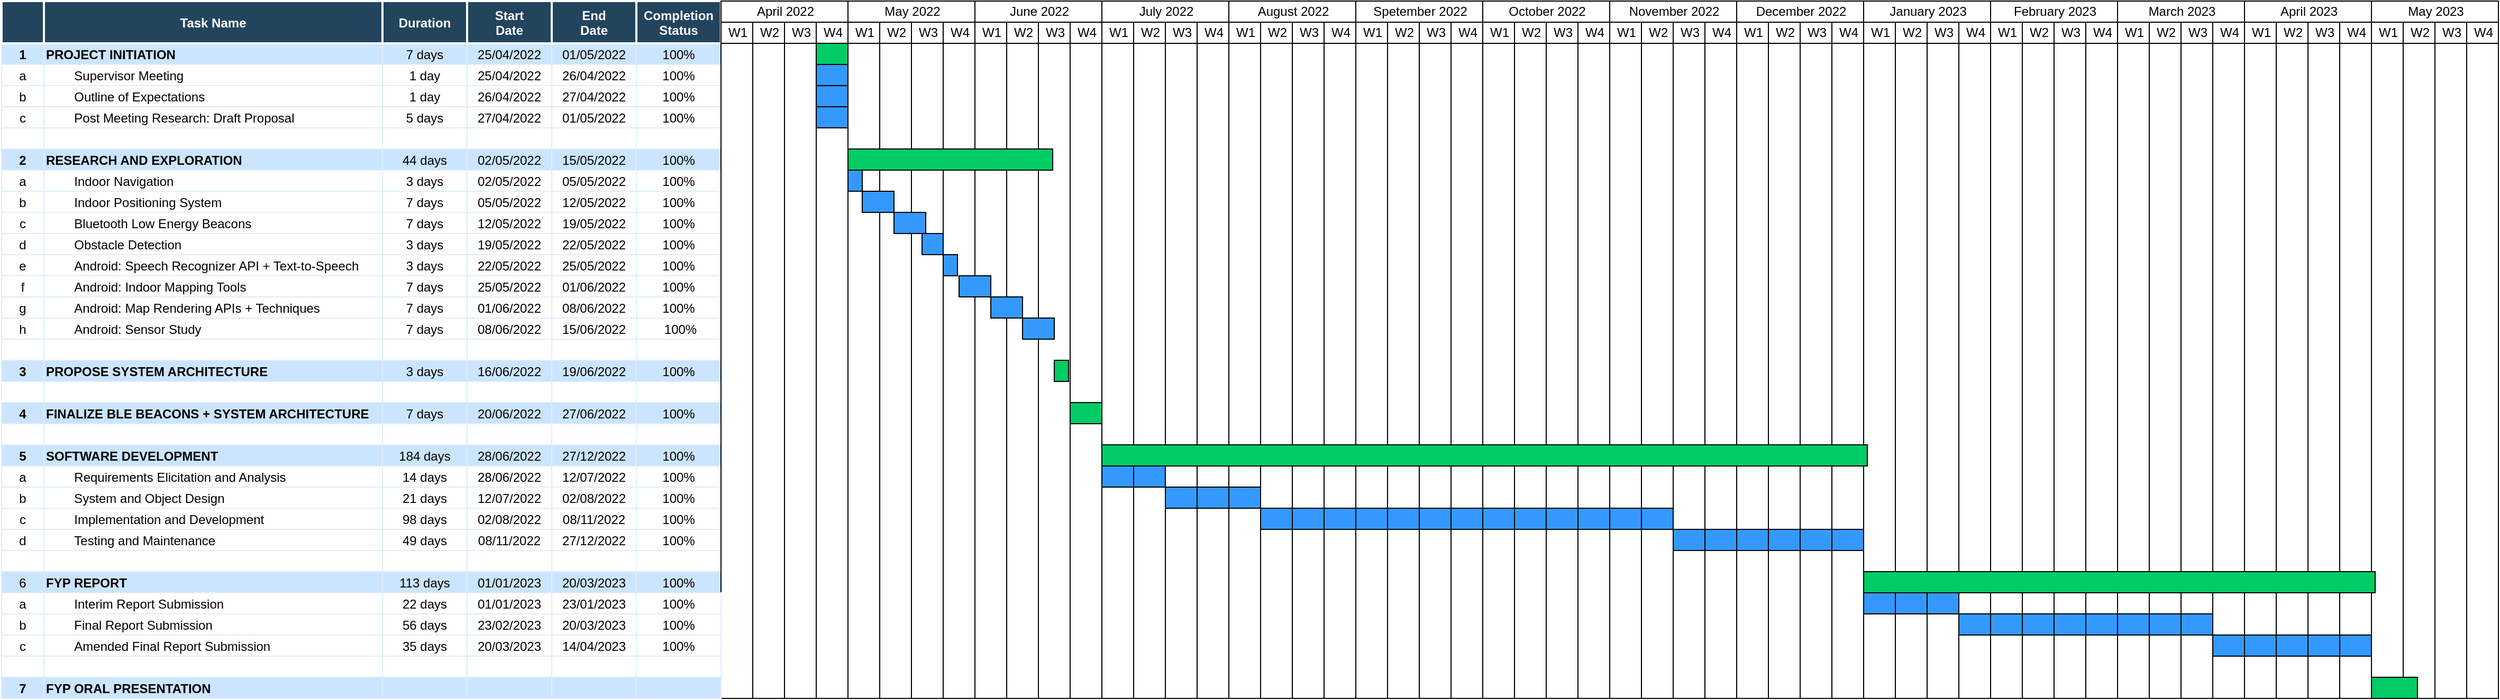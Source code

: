 <mxfile version="20.7.4" type="device"><diagram name="Page-1" id="8378b5f6-a2b2-b727-a746-972ab9d02e00"><mxGraphModel dx="2223" dy="2206" grid="1" gridSize="10" guides="1" tooltips="1" connect="0" arrows="1" fold="1" page="1" pageScale="1.5" pageWidth="1169" pageHeight="827" background="none" math="0" shadow="0"><root><mxCell id="0"/><mxCell id="1" parent="0"/><mxCell id="63" value="1" style="strokeColor=#DEEDFF;fillColor=#CCE5FF;fontStyle=1" parent="1" vertex="1"><mxGeometry x="6.5" y="380" width="40" height="20" as="geometry"/></mxCell><mxCell id="64" value="PROJECT INITIATION" style="align=left;strokeColor=#DEEDFF;fillColor=#CCE5FF;fontStyle=1" parent="1" vertex="1"><mxGeometry x="46.5" y="380" width="320" height="20" as="geometry"/></mxCell><mxCell id="65" value="7 days" style="strokeColor=#DEEDFF;fillColor=#CCE5FF;" parent="1" vertex="1"><mxGeometry x="366.5" y="380" width="80.0" height="20" as="geometry"/></mxCell><mxCell id="66" value="25/04/2022" style="strokeColor=#DEEDFF;fillColor=#CCE5FF;" parent="1" vertex="1"><mxGeometry x="446.5" y="380" width="80.0" height="20" as="geometry"/></mxCell><mxCell id="67" value="100%" style="strokeColor=#DEEDFF;fillColor=#CCE5FF;" parent="1" vertex="1"><mxGeometry x="606.5" y="380.0" width="80.0" height="20" as="geometry"/></mxCell><mxCell id="69" value="a" style="strokeColor=#DEEDFF;fillColor=#FFFFFF;" parent="1" vertex="1"><mxGeometry x="6.5" y="400.0" width="40" height="20" as="geometry"/></mxCell><mxCell id="70" value="        Supervisor Meeting" style="align=left;strokeColor=#DEEDFF;fillColor=#FFFFFF;" parent="1" vertex="1"><mxGeometry x="46.5" y="400.0" width="320.0" height="20" as="geometry"/></mxCell><mxCell id="71" value="1 day" style="strokeColor=#DEEDFF;fillColor=#FFFFFF;" parent="1" vertex="1"><mxGeometry x="366.5" y="400.0" width="80.0" height="20" as="geometry"/></mxCell><mxCell id="72" value="25/04/2022" style="strokeColor=#DEEDFF;fillColor=#FFFFFF;" parent="1" vertex="1"><mxGeometry x="446.5" y="400.0" width="80.0" height="20" as="geometry"/></mxCell><mxCell id="73" value="100%" style="strokeColor=#DEEDFF;fillColor=#FFFFFF;" parent="1" vertex="1"><mxGeometry x="606.5" y="400.0" width="80.0" height="20" as="geometry"/></mxCell><mxCell id="74" value="b" style="strokeColor=#DEEDFF" parent="1" vertex="1"><mxGeometry x="6.5" y="420.0" width="40" height="20" as="geometry"/></mxCell><mxCell id="75" value="        Outline of Expectations" style="align=left;strokeColor=#DEEDFF" parent="1" vertex="1"><mxGeometry x="46.5" y="420.0" width="320.0" height="20.0" as="geometry"/></mxCell><mxCell id="76" value="1 day" style="strokeColor=#DEEDFF" parent="1" vertex="1"><mxGeometry x="366.5" y="420.0" width="80.0" height="20" as="geometry"/></mxCell><mxCell id="77" value="26/04/2022" style="strokeColor=#DEEDFF" parent="1" vertex="1"><mxGeometry x="446.5" y="420.0" width="80.0" height="20" as="geometry"/></mxCell><mxCell id="78" value="100%" style="strokeColor=#DEEDFF" parent="1" vertex="1"><mxGeometry x="606.5" y="420" width="80.0" height="20" as="geometry"/></mxCell><mxCell id="79" value="c" style="strokeColor=#DEEDFF" parent="1" vertex="1"><mxGeometry x="6.5" y="440.0" width="40" height="20" as="geometry"/></mxCell><mxCell id="80" value="        Post Meeting Research: Draft Proposal" style="align=left;strokeColor=#DEEDFF" parent="1" vertex="1"><mxGeometry x="46.5" y="440.0" width="320" height="20" as="geometry"/></mxCell><mxCell id="81" value="5 days" style="strokeColor=#DEEDFF" parent="1" vertex="1"><mxGeometry x="366.5" y="440.0" width="80.0" height="20" as="geometry"/></mxCell><mxCell id="82" value="27/04/2022" style="strokeColor=#DEEDFF" parent="1" vertex="1"><mxGeometry x="446.5" y="440.0" width="80.0" height="20" as="geometry"/></mxCell><mxCell id="83" value="100%" style="strokeColor=#DEEDFF" parent="1" vertex="1"><mxGeometry x="606.5" y="440" width="80" height="20" as="geometry"/></mxCell><mxCell id="84" value="" style="strokeColor=#DEEDFF" parent="1" vertex="1"><mxGeometry x="6.5" y="460.0" width="40" height="20" as="geometry"/></mxCell><mxCell id="85" value="" style="align=left;strokeColor=#DEEDFF" parent="1" vertex="1"><mxGeometry x="46.5" y="460.0" width="320.0" height="20" as="geometry"/></mxCell><mxCell id="86" value="" style="strokeColor=#DEEDFF" parent="1" vertex="1"><mxGeometry x="366.5" y="460.0" width="80.0" height="20" as="geometry"/></mxCell><mxCell id="87" value="" style="strokeColor=#DEEDFF" parent="1" vertex="1"><mxGeometry x="446.5" y="460.0" width="80.0" height="20" as="geometry"/></mxCell><mxCell id="88" value="" style="strokeColor=#DEEDFF" parent="1" vertex="1"><mxGeometry x="606.5" y="460.0" width="80.0" height="20" as="geometry"/></mxCell><mxCell id="89" value="2" style="strokeColor=#DEEDFF;fillColor=#CCE5FF;fontStyle=1" parent="1" vertex="1"><mxGeometry x="6.5" y="480.0" width="40" height="20" as="geometry"/></mxCell><mxCell id="90" value="RESEARCH AND EXPLORATION" style="align=left;strokeColor=#DEEDFF;fillColor=#CCE5FF;fontStyle=1" parent="1" vertex="1"><mxGeometry x="46.5" y="480.0" width="320.0" height="20" as="geometry"/></mxCell><mxCell id="91" value="44 days" style="strokeColor=#DEEDFF;fillColor=#CCE5FF;" parent="1" vertex="1"><mxGeometry x="366.5" y="480.0" width="80.0" height="20" as="geometry"/></mxCell><mxCell id="92" value="02/05/2022" style="strokeColor=#DEEDFF;fillColor=#CCE5FF;" parent="1" vertex="1"><mxGeometry x="446.5" y="480.0" width="80.0" height="20" as="geometry"/></mxCell><mxCell id="93" value="100%" style="strokeColor=#DEEDFF;fillColor=#CCE5FF;" parent="1" vertex="1"><mxGeometry x="606.5" y="480.0" width="80.0" height="20" as="geometry"/></mxCell><mxCell id="94" value="a" style="strokeColor=#DEEDFF" parent="1" vertex="1"><mxGeometry x="6.5" y="500.0" width="40" height="20" as="geometry"/></mxCell><mxCell id="95" value="        Indoor Navigation" style="align=left;strokeColor=#DEEDFF" parent="1" vertex="1"><mxGeometry x="46.5" y="500.0" width="320.0" height="20" as="geometry"/></mxCell><mxCell id="96" value="3 days" style="strokeColor=#DEEDFF" parent="1" vertex="1"><mxGeometry x="366.5" y="500.0" width="80.0" height="20" as="geometry"/></mxCell><mxCell id="97" value="02/05/2022" style="strokeColor=#DEEDFF" parent="1" vertex="1"><mxGeometry x="446.5" y="500.0" width="80.0" height="20" as="geometry"/></mxCell><mxCell id="98" value="100%" style="strokeColor=#DEEDFF" parent="1" vertex="1"><mxGeometry x="606.5" y="500.0" width="80.0" height="20" as="geometry"/></mxCell><mxCell id="99" value="b" style="strokeColor=#DEEDFF" parent="1" vertex="1"><mxGeometry x="6.5" y="520.0" width="40" height="20" as="geometry"/></mxCell><mxCell id="100" value="        Indoor Positioning System" style="align=left;strokeColor=#DEEDFF" parent="1" vertex="1"><mxGeometry x="46.5" y="520.0" width="320.0" height="20" as="geometry"/></mxCell><mxCell id="101" value="7 days" style="strokeColor=#DEEDFF" parent="1" vertex="1"><mxGeometry x="366.5" y="520.0" width="80.0" height="20" as="geometry"/></mxCell><mxCell id="102" value="05/05/2022" style="strokeColor=#DEEDFF" parent="1" vertex="1"><mxGeometry x="446.5" y="520.0" width="80.0" height="20" as="geometry"/></mxCell><mxCell id="103" value="100%" style="strokeColor=#DEEDFF" parent="1" vertex="1"><mxGeometry x="606.5" y="520.0" width="80.0" height="20" as="geometry"/></mxCell><mxCell id="104" value="c" style="strokeColor=#DEEDFF;fillColor=#FFFFFF;" parent="1" vertex="1"><mxGeometry x="6.5" y="540.0" width="40" height="20" as="geometry"/></mxCell><mxCell id="105" value="        Bluetooth Low Energy Beacons" style="align=left;strokeColor=#DEEDFF;fillColor=#FFFFFF;" parent="1" vertex="1"><mxGeometry x="46.5" y="540.0" width="320.0" height="20.0" as="geometry"/></mxCell><mxCell id="106" value="7 days" style="strokeColor=#DEEDFF;fillColor=#FFFFFF;" parent="1" vertex="1"><mxGeometry x="366.5" y="540.0" width="80.0" height="20" as="geometry"/></mxCell><mxCell id="107" value="12/05/2022" style="strokeColor=#DEEDFF;fillColor=#FFFFFF;" parent="1" vertex="1"><mxGeometry x="446.5" y="540.0" width="80.0" height="20" as="geometry"/></mxCell><mxCell id="108" value="100%" style="strokeColor=#DEEDFF;fillColor=#FFFFFF;" parent="1" vertex="1"><mxGeometry x="606.5" y="540.0" width="80.0" height="20" as="geometry"/></mxCell><mxCell id="109" value="d" style="strokeColor=#DEEDFF" parent="1" vertex="1"><mxGeometry x="6.5" y="560.0" width="40" height="20" as="geometry"/></mxCell><mxCell id="110" value="        Obstacle Detection" style="align=left;strokeColor=#DEEDFF" parent="1" vertex="1"><mxGeometry x="46.5" y="560.0" width="320.0" height="20" as="geometry"/></mxCell><mxCell id="111" value="3 days" style="strokeColor=#DEEDFF" parent="1" vertex="1"><mxGeometry x="366.5" y="560.0" width="80.0" height="20" as="geometry"/></mxCell><mxCell id="112" value="19/05/2022" style="strokeColor=#DEEDFF" parent="1" vertex="1"><mxGeometry x="446.5" y="560.0" width="80.0" height="20" as="geometry"/></mxCell><mxCell id="113" value="100%" style="strokeColor=#DEEDFF" parent="1" vertex="1"><mxGeometry x="606.5" y="560.0" width="80.0" height="20" as="geometry"/></mxCell><mxCell id="114" value="e" style="strokeColor=#DEEDFF" parent="1" vertex="1"><mxGeometry x="6.5" y="580.0" width="40" height="20" as="geometry"/></mxCell><mxCell id="115" value="        Android: Speech Recognizer API + Text-to-Speech" style="align=left;strokeColor=#DEEDFF" parent="1" vertex="1"><mxGeometry x="46.5" y="580.0" width="320.0" height="20" as="geometry"/></mxCell><mxCell id="116" value="3 days" style="strokeColor=#DEEDFF" parent="1" vertex="1"><mxGeometry x="366.5" y="580.0" width="80.0" height="20" as="geometry"/></mxCell><mxCell id="117" value="22/05/2022" style="strokeColor=#DEEDFF" parent="1" vertex="1"><mxGeometry x="446.5" y="580.0" width="80.0" height="20" as="geometry"/></mxCell><mxCell id="118" value="100%" style="strokeColor=#DEEDFF" parent="1" vertex="1"><mxGeometry x="606.5" y="580.0" width="80.0" height="20" as="geometry"/></mxCell><mxCell id="119" value="f" style="strokeColor=#DEEDFF" parent="1" vertex="1"><mxGeometry x="6.5" y="600.0" width="40" height="20" as="geometry"/></mxCell><mxCell id="120" value="        Android: Indoor Mapping Tools" style="align=left;strokeColor=#DEEDFF" parent="1" vertex="1"><mxGeometry x="46.5" y="600.0" width="320" height="20" as="geometry"/></mxCell><mxCell id="121" value="7 days" style="strokeColor=#DEEDFF" parent="1" vertex="1"><mxGeometry x="366.5" y="600.0" width="80.0" height="20" as="geometry"/></mxCell><mxCell id="122" value="25/05/2022" style="strokeColor=#DEEDFF" parent="1" vertex="1"><mxGeometry x="446.5" y="600.0" width="80.0" height="20" as="geometry"/></mxCell><mxCell id="123" value="100%" style="strokeColor=#DEEDFF" parent="1" vertex="1"><mxGeometry x="606.5" y="600.0" width="80.0" height="20" as="geometry"/></mxCell><mxCell id="124" value="g" style="strokeColor=#DEEDFF" parent="1" vertex="1"><mxGeometry x="6.5" y="620.0" width="40" height="20" as="geometry"/></mxCell><mxCell id="125" value="        Android: Map Rendering APIs + Techniques" style="align=left;strokeColor=#DEEDFF" parent="1" vertex="1"><mxGeometry x="46.5" y="620.0" width="320" height="20" as="geometry"/></mxCell><mxCell id="126" value="7 days" style="strokeColor=#DEEDFF" parent="1" vertex="1"><mxGeometry x="366.5" y="620.0" width="80.0" height="20" as="geometry"/></mxCell><mxCell id="127" value="01/06/2022" style="strokeColor=#DEEDFF" parent="1" vertex="1"><mxGeometry x="446.5" y="620.0" width="80.0" height="20" as="geometry"/></mxCell><mxCell id="128" value="100%" style="strokeColor=#DEEDFF" parent="1" vertex="1"><mxGeometry x="606.5" y="620.0" width="80.0" height="20" as="geometry"/></mxCell><mxCell id="129" value="h" style="strokeColor=#DEEDFF" parent="1" vertex="1"><mxGeometry x="6.5" y="640.0" width="40" height="20" as="geometry"/></mxCell><mxCell id="130" value="        Android: Sensor Study" style="align=left;strokeColor=#DEEDFF" parent="1" vertex="1"><mxGeometry x="46.5" y="640.0" width="320.0" height="20" as="geometry"/></mxCell><mxCell id="131" value="7 days" style="strokeColor=#DEEDFF" parent="1" vertex="1"><mxGeometry x="366.5" y="640.0" width="80.0" height="20" as="geometry"/></mxCell><mxCell id="132" value="08/06/2022" style="strokeColor=#DEEDFF" parent="1" vertex="1"><mxGeometry x="446.5" y="640.0" width="80.0" height="20" as="geometry"/></mxCell><mxCell id="133" value="100%" style="strokeColor=#DEEDFF" parent="1" vertex="1"><mxGeometry x="606.5" y="640" width="83.5" height="20" as="geometry"/></mxCell><mxCell id="134" value="" style="strokeColor=#DEEDFF;fillColor=#FFFFFF" parent="1" vertex="1"><mxGeometry x="6.5" y="660.0" width="40" height="20" as="geometry"/></mxCell><mxCell id="135" value="" style="align=left;strokeColor=#DEEDFF;fillColor=#FFFFFF" parent="1" vertex="1"><mxGeometry x="46.5" y="660.0" width="320.0" height="20" as="geometry"/></mxCell><mxCell id="136" value="" style="strokeColor=#DEEDFF;fillColor=#FFFFFF" parent="1" vertex="1"><mxGeometry x="366.5" y="660.0" width="80.0" height="20" as="geometry"/></mxCell><mxCell id="137" value="" style="strokeColor=#DEEDFF;fillColor=#FFFFFF" parent="1" vertex="1"><mxGeometry x="446.5" y="660.0" width="80.0" height="20" as="geometry"/></mxCell><mxCell id="138" value="" style="strokeColor=#DEEDFF;fillColor=#FFFFFF" parent="1" vertex="1"><mxGeometry x="606.5" y="660.0" width="80.0" height="20" as="geometry"/></mxCell><mxCell id="139" value="3" style="strokeColor=#DEEDFF;fillColor=#CCE5FF;fontStyle=1" parent="1" vertex="1"><mxGeometry x="6.5" y="680.0" width="40" height="20" as="geometry"/></mxCell><mxCell id="140" value="PROPOSE SYSTEM ARCHITECTURE" style="align=left;strokeColor=#DEEDFF;fillColor=#CCE5FF;fontStyle=1" parent="1" vertex="1"><mxGeometry x="46.5" y="680.0" width="320.0" height="20" as="geometry"/></mxCell><mxCell id="141" value="3 days" style="strokeColor=#DEEDFF;fillColor=#CCE5FF;" parent="1" vertex="1"><mxGeometry x="366.5" y="680.0" width="80.0" height="20" as="geometry"/></mxCell><mxCell id="142" value="16/06/2022" style="strokeColor=#DEEDFF;fillColor=#CCE5FF;" parent="1" vertex="1"><mxGeometry x="446.5" y="680.0" width="80.0" height="20" as="geometry"/></mxCell><mxCell id="143" value="100%" style="strokeColor=#DEEDFF;fillColor=#CCE5FF;" parent="1" vertex="1"><mxGeometry x="606.5" y="680.0" width="80.0" height="20" as="geometry"/></mxCell><mxCell id="144" value="" style="strokeColor=#DEEDFF" parent="1" vertex="1"><mxGeometry x="6.5" y="700.0" width="40" height="20" as="geometry"/></mxCell><mxCell id="145" value="" style="align=left;strokeColor=#DEEDFF;fontStyle=1" parent="1" vertex="1"><mxGeometry x="46.5" y="700.0" width="320.0" height="20" as="geometry"/></mxCell><mxCell id="146" value="" style="strokeColor=#DEEDFF" parent="1" vertex="1"><mxGeometry x="366.5" y="700.0" width="80.0" height="20" as="geometry"/></mxCell><mxCell id="147" value="" style="strokeColor=#DEEDFF" parent="1" vertex="1"><mxGeometry x="446.5" y="700.0" width="80.0" height="20" as="geometry"/></mxCell><mxCell id="148" value="" style="strokeColor=#DEEDFF" parent="1" vertex="1"><mxGeometry x="606.5" y="700.0" width="80.0" height="20" as="geometry"/></mxCell><mxCell id="149" value="4" style="strokeColor=#DEEDFF;fontStyle=1;fillColor=#CCE5FF;" parent="1" vertex="1"><mxGeometry x="6.5" y="720.0" width="40" height="20" as="geometry"/></mxCell><mxCell id="150" value="FINALIZE BLE BEACONS + SYSTEM ARCHITECTURE" style="align=left;strokeColor=#DEEDFF;fontStyle=1;fillColor=#CCE5FF;" parent="1" vertex="1"><mxGeometry x="46.5" y="720.0" width="320.0" height="20" as="geometry"/></mxCell><mxCell id="151" value="7 days" style="strokeColor=#DEEDFF;fillColor=#CCE5FF;" parent="1" vertex="1"><mxGeometry x="366.5" y="720.0" width="80.0" height="20" as="geometry"/></mxCell><mxCell id="152" value="20/06/2022" style="strokeColor=#DEEDFF;fillColor=#CCE5FF;" parent="1" vertex="1"><mxGeometry x="446.5" y="720.0" width="80.0" height="20" as="geometry"/></mxCell><mxCell id="153" value="100%" style="strokeColor=#DEEDFF;fillColor=#CCE5FF;" parent="1" vertex="1"><mxGeometry x="606.5" y="720.0" width="80.0" height="20" as="geometry"/></mxCell><mxCell id="154" value="" style="strokeColor=#DEEDFF" parent="1" vertex="1"><mxGeometry x="6.5" y="740.0" width="40" height="20" as="geometry"/></mxCell><mxCell id="155" value="" style="align=left;strokeColor=#DEEDFF" parent="1" vertex="1"><mxGeometry x="46.5" y="740.0" width="320.0" height="20" as="geometry"/></mxCell><mxCell id="156" value="" style="strokeColor=#DEEDFF" parent="1" vertex="1"><mxGeometry x="366.5" y="740.0" width="80.0" height="20" as="geometry"/></mxCell><mxCell id="157" value="" style="strokeColor=#DEEDFF" parent="1" vertex="1"><mxGeometry x="446.5" y="740.0" width="80.0" height="20" as="geometry"/></mxCell><mxCell id="158" value="" style="strokeColor=#DEEDFF" parent="1" vertex="1"><mxGeometry x="606.5" y="740.0" width="80.0" height="20" as="geometry"/></mxCell><mxCell id="159" value="5" style="strokeColor=#DEEDFF;fillColor=#CCE5FF;fontStyle=1" parent="1" vertex="1"><mxGeometry x="6.5" y="760.0" width="40" height="20" as="geometry"/></mxCell><mxCell id="160" value="SOFTWARE DEVELOPMENT" style="align=left;strokeColor=#DEEDFF;fillColor=#CCE5FF;fontStyle=1" parent="1" vertex="1"><mxGeometry x="46.5" y="760.0" width="320.0" height="20" as="geometry"/></mxCell><mxCell id="161" value="184 days" style="strokeColor=#DEEDFF;fillColor=#CCE5FF;" parent="1" vertex="1"><mxGeometry x="366.5" y="760.0" width="80.0" height="20" as="geometry"/></mxCell><mxCell id="162" value="28/06/2022" style="strokeColor=#DEEDFF;fillColor=#CCE5FF;" parent="1" vertex="1"><mxGeometry x="446.5" y="760.0" width="80.0" height="20" as="geometry"/></mxCell><mxCell id="163" value="100%" style="strokeColor=#DEEDFF;fillColor=#CCE5FF;" parent="1" vertex="1"><mxGeometry x="606.5" y="760.0" width="80.0" height="20" as="geometry"/></mxCell><mxCell id="164" value="a" style="strokeColor=#DEEDFF" parent="1" vertex="1"><mxGeometry x="6.5" y="780.0" width="40" height="20" as="geometry"/></mxCell><mxCell id="165" value="        Requirements Elicitation and Analysis" style="align=left;strokeColor=#DEEDFF" parent="1" vertex="1"><mxGeometry x="46.5" y="780.0" width="320.0" height="20" as="geometry"/></mxCell><mxCell id="166" value="14 days" style="strokeColor=#DEEDFF" parent="1" vertex="1"><mxGeometry x="366.5" y="780.0" width="80.0" height="20" as="geometry"/></mxCell><mxCell id="167" value="28/06/2022" style="strokeColor=#DEEDFF" parent="1" vertex="1"><mxGeometry x="446.5" y="780.0" width="80.0" height="20" as="geometry"/></mxCell><mxCell id="168" value="100%" style="strokeColor=#DEEDFF" parent="1" vertex="1"><mxGeometry x="606.5" y="780.0" width="80.0" height="20" as="geometry"/></mxCell><mxCell id="169" value="b" style="strokeColor=#DEEDFF" parent="1" vertex="1"><mxGeometry x="6.5" y="800.0" width="40" height="20" as="geometry"/></mxCell><mxCell id="170" value="        System and Object Design" style="align=left;strokeColor=#DEEDFF" parent="1" vertex="1"><mxGeometry x="46.5" y="800.0" width="320.0" height="20" as="geometry"/></mxCell><mxCell id="171" value="21 days" style="strokeColor=#DEEDFF" parent="1" vertex="1"><mxGeometry x="366.5" y="800.0" width="80.0" height="20" as="geometry"/></mxCell><mxCell id="172" value="12/07/2022" style="strokeColor=#DEEDFF" parent="1" vertex="1"><mxGeometry x="446.5" y="800.0" width="80.0" height="20" as="geometry"/></mxCell><mxCell id="173" value="100%" style="strokeColor=#DEEDFF" parent="1" vertex="1"><mxGeometry x="606.5" y="800.0" width="80.0" height="20" as="geometry"/></mxCell><mxCell id="174" value="c" style="strokeColor=#DEEDFF" parent="1" vertex="1"><mxGeometry x="6.5" y="820.0" width="40" height="20" as="geometry"/></mxCell><mxCell id="175" value="        Implementation and Development" style="align=left;strokeColor=#DEEDFF" parent="1" vertex="1"><mxGeometry x="46.5" y="820.0" width="320.0" height="20" as="geometry"/></mxCell><mxCell id="176" value="98 days" style="strokeColor=#DEEDFF" parent="1" vertex="1"><mxGeometry x="366.5" y="820.0" width="80.0" height="20" as="geometry"/></mxCell><mxCell id="177" value="02/08/2022" style="strokeColor=#DEEDFF" parent="1" vertex="1"><mxGeometry x="446.5" y="820.0" width="80.0" height="20" as="geometry"/></mxCell><mxCell id="178" value="100%" style="strokeColor=#DEEDFF" parent="1" vertex="1"><mxGeometry x="606.5" y="820.0" width="80.0" height="20" as="geometry"/></mxCell><mxCell id="179" value="d" style="strokeColor=#DEEDFF" parent="1" vertex="1"><mxGeometry x="6.5" y="840.0" width="40" height="20" as="geometry"/></mxCell><mxCell id="180" value="        Testing and Maintenance" style="align=left;strokeColor=#DEEDFF" parent="1" vertex="1"><mxGeometry x="46.5" y="840.0" width="320.0" height="20" as="geometry"/></mxCell><mxCell id="181" value="49 days" style="strokeColor=#DEEDFF" parent="1" vertex="1"><mxGeometry x="366.5" y="840.0" width="80.0" height="20" as="geometry"/></mxCell><mxCell id="182" value="08/11/2022" style="strokeColor=#DEEDFF" parent="1" vertex="1"><mxGeometry x="446.5" y="840.0" width="80.0" height="20" as="geometry"/></mxCell><mxCell id="183" value="100%" style="strokeColor=#DEEDFF" parent="1" vertex="1"><mxGeometry x="606.5" y="840.0" width="80.0" height="20" as="geometry"/></mxCell><mxCell id="184" value="" style="strokeColor=#DEEDFF" parent="1" vertex="1"><mxGeometry x="6.5" y="860.0" width="40" height="20" as="geometry"/></mxCell><mxCell id="185" value="" style="align=left;strokeColor=#DEEDFF" parent="1" vertex="1"><mxGeometry x="46.5" y="860.0" width="320.0" height="20" as="geometry"/></mxCell><mxCell id="186" value="" style="strokeColor=#DEEDFF" parent="1" vertex="1"><mxGeometry x="366.5" y="860.0" width="80.0" height="20" as="geometry"/></mxCell><mxCell id="187" value="" style="strokeColor=#DEEDFF" parent="1" vertex="1"><mxGeometry x="446.5" y="860.0" width="80.0" height="20" as="geometry"/></mxCell><mxCell id="188" value="" style="strokeColor=#DEEDFF" parent="1" vertex="1"><mxGeometry x="606.5" y="860.0" width="80.0" height="20" as="geometry"/></mxCell><mxCell id="189" value="6" style="strokeColor=#DEEDFF;fillColor=#CCE5FF;" parent="1" vertex="1"><mxGeometry x="6.5" y="880.0" width="40" height="20" as="geometry"/></mxCell><mxCell id="190" value="FYP REPORT" style="align=left;strokeColor=#DEEDFF;fontStyle=1;fillColor=#CCE5FF;" parent="1" vertex="1"><mxGeometry x="46.5" y="880.0" width="320.0" height="20" as="geometry"/></mxCell><mxCell id="191" value="113 days" style="strokeColor=#DEEDFF;fillColor=#CCE5FF;" parent="1" vertex="1"><mxGeometry x="366.5" y="880.0" width="80.0" height="20" as="geometry"/></mxCell><mxCell id="192" value="01/01/2023" style="strokeColor=#DEEDFF;fillColor=#CCE5FF;" parent="1" vertex="1"><mxGeometry x="446.5" y="880.0" width="80.0" height="20" as="geometry"/></mxCell><mxCell id="193" value="100%" style="strokeColor=#DEEDFF;fillColor=#CCE5FF;" parent="1" vertex="1"><mxGeometry x="606.5" y="880.0" width="80.0" height="20" as="geometry"/></mxCell><mxCell id="2" value="Task Name" style="fillColor=#23445D;strokeColor=#FFFFFF;strokeWidth=2;fontColor=#FFFFFF;fontStyle=1" parent="1" vertex="1"><mxGeometry x="46.5" y="340" width="320" height="40" as="geometry"/></mxCell><mxCell id="3" value="" style="fillColor=#23445D;strokeColor=#FFFFFF;strokeWidth=2;fontColor=#FFFFFF;fontStyle=1" parent="1" vertex="1"><mxGeometry x="6.5" y="340" width="40" height="40" as="geometry"/></mxCell><mxCell id="12" value="Duration" style="fillColor=#23445D;strokeColor=#FFFFFF;strokeWidth=2;fontColor=#FFFFFF;fontStyle=1" parent="1" vertex="1"><mxGeometry x="366.5" y="340.0" width="80.0" height="40.0" as="geometry"/></mxCell><mxCell id="13" value="Start&#10;Date" style="fillColor=#23445D;strokeColor=#FFFFFF;strokeWidth=2;fontColor=#FFFFFF;fontStyle=1" parent="1" vertex="1"><mxGeometry x="446.5" y="340.0" width="80.0" height="40.0" as="geometry"/></mxCell><mxCell id="14" value="Completion&#10;Status" style="fillColor=#23445D;strokeColor=#FFFFFF;strokeWidth=2;fontColor=#FFFFFF;fontStyle=1" parent="1" vertex="1"><mxGeometry x="606.5" y="340.0" width="80.0" height="40.0" as="geometry"/></mxCell><mxCell id="tIt9fXgMg3hoHgtR7JSK-454" value="June 2022" style="strokeWidth=1;fontStyle=0;html=1;" vertex="1" parent="1"><mxGeometry x="926.5" y="340" width="120" height="20" as="geometry"/></mxCell><mxCell id="tIt9fXgMg3hoHgtR7JSK-455" value="July 2022" style="strokeWidth=1;fontStyle=0;html=1;" vertex="1" parent="1"><mxGeometry x="1046.5" y="340" width="120" height="20" as="geometry"/></mxCell><mxCell id="tIt9fXgMg3hoHgtR7JSK-456" value="August 2022" style="strokeWidth=1;fontStyle=0;html=1;" vertex="1" parent="1"><mxGeometry x="1166.5" y="340" width="120" height="20" as="geometry"/></mxCell><mxCell id="tIt9fXgMg3hoHgtR7JSK-457" value="Spetember 2022" style="strokeWidth=1;fontStyle=0;html=1;" vertex="1" parent="1"><mxGeometry x="1286.5" y="340" width="120" height="20" as="geometry"/></mxCell><mxCell id="tIt9fXgMg3hoHgtR7JSK-458" value="October 2022" style="strokeWidth=1;fontStyle=0;html=1;" vertex="1" parent="1"><mxGeometry x="1406.5" y="340" width="120" height="20" as="geometry"/></mxCell><mxCell id="tIt9fXgMg3hoHgtR7JSK-459" value="November 2022" style="strokeWidth=1;fontStyle=0;html=1;" vertex="1" parent="1"><mxGeometry x="1526.5" y="340" width="120" height="20" as="geometry"/></mxCell><mxCell id="tIt9fXgMg3hoHgtR7JSK-460" value="December 2022" style="strokeWidth=1;fontStyle=0;html=1;" vertex="1" parent="1"><mxGeometry x="1646.5" y="340" width="120" height="20" as="geometry"/></mxCell><mxCell id="tIt9fXgMg3hoHgtR7JSK-461" value="January 2023" style="strokeWidth=1;fontStyle=0;html=1;" vertex="1" parent="1"><mxGeometry x="1766.5" y="340" width="120" height="20" as="geometry"/></mxCell><mxCell id="tIt9fXgMg3hoHgtR7JSK-462" value="February 2023" style="strokeWidth=1;fontStyle=0;html=1;" vertex="1" parent="1"><mxGeometry x="1886.5" y="340" width="120" height="20" as="geometry"/></mxCell><mxCell id="tIt9fXgMg3hoHgtR7JSK-463" value="May 2022" style="strokeWidth=1;fontStyle=0;html=1;" vertex="1" parent="1"><mxGeometry x="806.5" y="340" width="120" height="20" as="geometry"/></mxCell><mxCell id="tIt9fXgMg3hoHgtR7JSK-464" value="April 2022" style="strokeWidth=1;fontStyle=0;html=1;" vertex="1" parent="1"><mxGeometry x="686.5" y="340" width="120" height="20" as="geometry"/></mxCell><mxCell id="tIt9fXgMg3hoHgtR7JSK-465" value="March 2023" style="strokeWidth=1;fontStyle=0;html=1;" vertex="1" parent="1"><mxGeometry x="2006.5" y="340" width="120" height="20" as="geometry"/></mxCell><mxCell id="tIt9fXgMg3hoHgtR7JSK-466" value="W1" style="strokeWidth=1;fontStyle=0;html=1;" vertex="1" parent="1"><mxGeometry x="926.5" y="360" width="30" height="20" as="geometry"/></mxCell><mxCell id="tIt9fXgMg3hoHgtR7JSK-467" value="W2" style="strokeWidth=1;fontStyle=0;html=1;" vertex="1" parent="1"><mxGeometry x="956.5" y="360" width="30" height="20" as="geometry"/></mxCell><mxCell id="tIt9fXgMg3hoHgtR7JSK-468" value="W3" style="strokeWidth=1;fontStyle=0;html=1;" vertex="1" parent="1"><mxGeometry x="986.5" y="360" width="30" height="20" as="geometry"/></mxCell><mxCell id="tIt9fXgMg3hoHgtR7JSK-469" value="W4" style="strokeWidth=1;fontStyle=0;html=1;" vertex="1" parent="1"><mxGeometry x="1016.5" y="360" width="30" height="20" as="geometry"/></mxCell><mxCell id="tIt9fXgMg3hoHgtR7JSK-470" value="W1" style="strokeWidth=1;fontStyle=0;html=1;" vertex="1" parent="1"><mxGeometry x="1046.5" y="360" width="30" height="20" as="geometry"/></mxCell><mxCell id="tIt9fXgMg3hoHgtR7JSK-471" value="W2" style="strokeWidth=1;fontStyle=0;html=1;" vertex="1" parent="1"><mxGeometry x="1076.5" y="360" width="30" height="20" as="geometry"/></mxCell><mxCell id="tIt9fXgMg3hoHgtR7JSK-472" value="W3" style="strokeWidth=1;fontStyle=0;html=1;" vertex="1" parent="1"><mxGeometry x="1106.5" y="360" width="30" height="20" as="geometry"/></mxCell><mxCell id="tIt9fXgMg3hoHgtR7JSK-473" value="W4" style="strokeWidth=1;fontStyle=0;html=1;" vertex="1" parent="1"><mxGeometry x="1136.5" y="360" width="30" height="20" as="geometry"/></mxCell><mxCell id="tIt9fXgMg3hoHgtR7JSK-474" value="W1" style="strokeWidth=1;fontStyle=0;html=1;" vertex="1" parent="1"><mxGeometry x="1166.5" y="360" width="30" height="20" as="geometry"/></mxCell><mxCell id="tIt9fXgMg3hoHgtR7JSK-475" value="W2" style="strokeWidth=1;fontStyle=0;html=1;" vertex="1" parent="1"><mxGeometry x="1196.5" y="360" width="30" height="20" as="geometry"/></mxCell><mxCell id="tIt9fXgMg3hoHgtR7JSK-476" value="W3" style="strokeWidth=1;fontStyle=0;html=1;" vertex="1" parent="1"><mxGeometry x="1226.5" y="360" width="30" height="20" as="geometry"/></mxCell><mxCell id="tIt9fXgMg3hoHgtR7JSK-477" value="W4" style="strokeWidth=1;fontStyle=0;html=1;" vertex="1" parent="1"><mxGeometry x="1256.5" y="360" width="30" height="20" as="geometry"/></mxCell><mxCell id="tIt9fXgMg3hoHgtR7JSK-478" value="W1" style="strokeWidth=1;fontStyle=0;html=1;" vertex="1" parent="1"><mxGeometry x="1286.5" y="360" width="30" height="20" as="geometry"/></mxCell><mxCell id="tIt9fXgMg3hoHgtR7JSK-479" value="W2" style="strokeWidth=1;fontStyle=0;html=1;" vertex="1" parent="1"><mxGeometry x="1316.5" y="360" width="30" height="20" as="geometry"/></mxCell><mxCell id="tIt9fXgMg3hoHgtR7JSK-480" value="W3" style="strokeWidth=1;fontStyle=0;html=1;" vertex="1" parent="1"><mxGeometry x="1346.5" y="360" width="30" height="20" as="geometry"/></mxCell><mxCell id="tIt9fXgMg3hoHgtR7JSK-481" value="W4" style="strokeWidth=1;fontStyle=0;html=1;" vertex="1" parent="1"><mxGeometry x="1376.5" y="360" width="30" height="20" as="geometry"/></mxCell><mxCell id="tIt9fXgMg3hoHgtR7JSK-482" value="W1" style="strokeWidth=1;fontStyle=0;html=1;" vertex="1" parent="1"><mxGeometry x="1406.5" y="360" width="30" height="20" as="geometry"/></mxCell><mxCell id="tIt9fXgMg3hoHgtR7JSK-483" value="W2" style="strokeWidth=1;fontStyle=0;html=1;" vertex="1" parent="1"><mxGeometry x="1436.5" y="360" width="30" height="20" as="geometry"/></mxCell><mxCell id="tIt9fXgMg3hoHgtR7JSK-484" value="W3" style="strokeWidth=1;fontStyle=0;html=1;" vertex="1" parent="1"><mxGeometry x="1466.5" y="360" width="30" height="20" as="geometry"/></mxCell><mxCell id="tIt9fXgMg3hoHgtR7JSK-485" value="W4" style="strokeWidth=1;fontStyle=0;html=1;" vertex="1" parent="1"><mxGeometry x="1496.5" y="360" width="30" height="20" as="geometry"/></mxCell><mxCell id="tIt9fXgMg3hoHgtR7JSK-486" value="W1" style="strokeWidth=1;fontStyle=0;html=1;" vertex="1" parent="1"><mxGeometry x="1526.5" y="360" width="30" height="20" as="geometry"/></mxCell><mxCell id="tIt9fXgMg3hoHgtR7JSK-487" value="W2" style="strokeWidth=1;fontStyle=0;html=1;" vertex="1" parent="1"><mxGeometry x="1556.5" y="360" width="30" height="20" as="geometry"/></mxCell><mxCell id="tIt9fXgMg3hoHgtR7JSK-488" value="W3" style="strokeWidth=1;fontStyle=0;html=1;" vertex="1" parent="1"><mxGeometry x="1586.5" y="360" width="30" height="20" as="geometry"/></mxCell><mxCell id="tIt9fXgMg3hoHgtR7JSK-489" value="W4" style="strokeWidth=1;fontStyle=0;html=1;" vertex="1" parent="1"><mxGeometry x="1616.5" y="360" width="30" height="20" as="geometry"/></mxCell><mxCell id="tIt9fXgMg3hoHgtR7JSK-490" value="W1" style="strokeWidth=1;fontStyle=0;html=1;" vertex="1" parent="1"><mxGeometry x="1646.5" y="360" width="30" height="20" as="geometry"/></mxCell><mxCell id="tIt9fXgMg3hoHgtR7JSK-491" value="W2" style="strokeWidth=1;fontStyle=0;html=1;" vertex="1" parent="1"><mxGeometry x="1676.5" y="360" width="30" height="20" as="geometry"/></mxCell><mxCell id="tIt9fXgMg3hoHgtR7JSK-492" value="W3" style="strokeWidth=1;fontStyle=0;html=1;" vertex="1" parent="1"><mxGeometry x="1706.5" y="360" width="30" height="20" as="geometry"/></mxCell><mxCell id="tIt9fXgMg3hoHgtR7JSK-493" value="W4" style="strokeWidth=1;fontStyle=0;html=1;" vertex="1" parent="1"><mxGeometry x="1736.5" y="360" width="30" height="20" as="geometry"/></mxCell><mxCell id="tIt9fXgMg3hoHgtR7JSK-494" value="W1" style="strokeWidth=1;fontStyle=0;html=1;" vertex="1" parent="1"><mxGeometry x="1766.5" y="360" width="30" height="20" as="geometry"/></mxCell><mxCell id="tIt9fXgMg3hoHgtR7JSK-495" value="W2" style="strokeWidth=1;fontStyle=0;html=1;" vertex="1" parent="1"><mxGeometry x="1796.5" y="360" width="30" height="20" as="geometry"/></mxCell><mxCell id="tIt9fXgMg3hoHgtR7JSK-496" value="W3" style="strokeWidth=1;fontStyle=0;html=1;" vertex="1" parent="1"><mxGeometry x="1826.5" y="360" width="30" height="20" as="geometry"/></mxCell><mxCell id="tIt9fXgMg3hoHgtR7JSK-497" value="W4" style="strokeWidth=1;fontStyle=0;html=1;" vertex="1" parent="1"><mxGeometry x="1856.5" y="360" width="30" height="20" as="geometry"/></mxCell><mxCell id="tIt9fXgMg3hoHgtR7JSK-498" value="W1" style="strokeWidth=1;fontStyle=0;html=1;" vertex="1" parent="1"><mxGeometry x="1886.5" y="360" width="30" height="20" as="geometry"/></mxCell><mxCell id="tIt9fXgMg3hoHgtR7JSK-499" value="W2" style="strokeWidth=1;fontStyle=0;html=1;" vertex="1" parent="1"><mxGeometry x="1916.5" y="360" width="30" height="20" as="geometry"/></mxCell><mxCell id="tIt9fXgMg3hoHgtR7JSK-500" value="W3" style="strokeWidth=1;fontStyle=0;html=1;" vertex="1" parent="1"><mxGeometry x="1946.5" y="360" width="30" height="20" as="geometry"/></mxCell><mxCell id="tIt9fXgMg3hoHgtR7JSK-501" value="W4" style="strokeWidth=1;fontStyle=0;html=1;" vertex="1" parent="1"><mxGeometry x="1976.5" y="360" width="30" height="20" as="geometry"/></mxCell><mxCell id="tIt9fXgMg3hoHgtR7JSK-502" value="W1" style="strokeWidth=1;fontStyle=0;html=1;" vertex="1" parent="1"><mxGeometry x="806.5" y="360" width="30" height="20" as="geometry"/></mxCell><mxCell id="tIt9fXgMg3hoHgtR7JSK-503" value="W2" style="strokeWidth=1;fontStyle=0;html=1;" vertex="1" parent="1"><mxGeometry x="836.5" y="360" width="30" height="20" as="geometry"/></mxCell><mxCell id="tIt9fXgMg3hoHgtR7JSK-504" value="W3" style="strokeWidth=1;fontStyle=0;html=1;" vertex="1" parent="1"><mxGeometry x="866.5" y="360" width="30" height="20" as="geometry"/></mxCell><mxCell id="tIt9fXgMg3hoHgtR7JSK-505" value="W4" style="strokeWidth=1;fontStyle=0;html=1;" vertex="1" parent="1"><mxGeometry x="896.5" y="360" width="30" height="20" as="geometry"/></mxCell><mxCell id="tIt9fXgMg3hoHgtR7JSK-506" value="W1" style="strokeWidth=1;fontStyle=0;html=1;" vertex="1" parent="1"><mxGeometry x="686.5" y="360" width="30" height="20" as="geometry"/></mxCell><mxCell id="tIt9fXgMg3hoHgtR7JSK-507" value="W2" style="strokeWidth=1;fontStyle=0;html=1;" vertex="1" parent="1"><mxGeometry x="716.5" y="360" width="30" height="20" as="geometry"/></mxCell><mxCell id="tIt9fXgMg3hoHgtR7JSK-508" value="W3" style="strokeWidth=1;fontStyle=0;html=1;" vertex="1" parent="1"><mxGeometry x="746.5" y="360" width="30" height="20" as="geometry"/></mxCell><mxCell id="tIt9fXgMg3hoHgtR7JSK-509" value="W4" style="strokeWidth=1;fontStyle=0;html=1;" vertex="1" parent="1"><mxGeometry x="776.5" y="360" width="30" height="20" as="geometry"/></mxCell><mxCell id="tIt9fXgMg3hoHgtR7JSK-510" value="W1" style="strokeWidth=1;fontStyle=0;html=1;" vertex="1" parent="1"><mxGeometry x="2006.5" y="360" width="30" height="20" as="geometry"/></mxCell><mxCell id="tIt9fXgMg3hoHgtR7JSK-511" value="W2" style="strokeWidth=1;fontStyle=0;html=1;" vertex="1" parent="1"><mxGeometry x="2036.5" y="360" width="30" height="20" as="geometry"/></mxCell><mxCell id="tIt9fXgMg3hoHgtR7JSK-512" value="W3" style="strokeWidth=1;fontStyle=0;html=1;" vertex="1" parent="1"><mxGeometry x="2066.5" y="360" width="30" height="20" as="geometry"/></mxCell><mxCell id="tIt9fXgMg3hoHgtR7JSK-513" value="W4" style="strokeWidth=1;fontStyle=0;html=1;" vertex="1" parent="1"><mxGeometry x="2096.5" y="360" width="30" height="20" as="geometry"/></mxCell><mxCell id="tIt9fXgMg3hoHgtR7JSK-516" value="April 2023" style="strokeWidth=1;fontStyle=0;html=1;" vertex="1" parent="1"><mxGeometry x="2126.5" y="340" width="120" height="20" as="geometry"/></mxCell><mxCell id="tIt9fXgMg3hoHgtR7JSK-517" value="W1" style="strokeWidth=1;fontStyle=0;html=1;" vertex="1" parent="1"><mxGeometry x="2126.5" y="360" width="30" height="20" as="geometry"/></mxCell><mxCell id="tIt9fXgMg3hoHgtR7JSK-518" value="W2" style="strokeWidth=1;fontStyle=0;html=1;" vertex="1" parent="1"><mxGeometry x="2156.5" y="360" width="30" height="20" as="geometry"/></mxCell><mxCell id="tIt9fXgMg3hoHgtR7JSK-519" value="W3" style="strokeWidth=1;fontStyle=0;html=1;" vertex="1" parent="1"><mxGeometry x="2186.5" y="360" width="30" height="20" as="geometry"/></mxCell><mxCell id="tIt9fXgMg3hoHgtR7JSK-520" value="W4" style="strokeWidth=1;fontStyle=0;html=1;" vertex="1" parent="1"><mxGeometry x="2216.5" y="360" width="30" height="20" as="geometry"/></mxCell><mxCell id="tIt9fXgMg3hoHgtR7JSK-521" value="01/05/2022" style="strokeColor=#DEEDFF;fillColor=#CCE5FF;" vertex="1" parent="1"><mxGeometry x="526.5" y="380" width="80.0" height="20" as="geometry"/></mxCell><mxCell id="tIt9fXgMg3hoHgtR7JSK-522" value="26/04/2022" style="strokeColor=#DEEDFF;fillColor=#FFFFFF;" vertex="1" parent="1"><mxGeometry x="526.5" y="400.0" width="80.0" height="20" as="geometry"/></mxCell><mxCell id="tIt9fXgMg3hoHgtR7JSK-523" value="27/04/2022" style="strokeColor=#DEEDFF" vertex="1" parent="1"><mxGeometry x="526.5" y="420.0" width="80.0" height="20" as="geometry"/></mxCell><mxCell id="tIt9fXgMg3hoHgtR7JSK-524" value="01/05/2022" style="strokeColor=#DEEDFF" vertex="1" parent="1"><mxGeometry x="526.5" y="440.0" width="80.0" height="20" as="geometry"/></mxCell><mxCell id="tIt9fXgMg3hoHgtR7JSK-525" value="" style="strokeColor=#DEEDFF" vertex="1" parent="1"><mxGeometry x="526.5" y="460.0" width="80.0" height="20" as="geometry"/></mxCell><mxCell id="tIt9fXgMg3hoHgtR7JSK-526" value="15/05/2022" style="strokeColor=#DEEDFF;fillColor=#CCE5FF;" vertex="1" parent="1"><mxGeometry x="526.5" y="480.0" width="80.0" height="20" as="geometry"/></mxCell><mxCell id="tIt9fXgMg3hoHgtR7JSK-527" value="05/05/2022" style="strokeColor=#DEEDFF" vertex="1" parent="1"><mxGeometry x="526.5" y="500.0" width="80.0" height="20" as="geometry"/></mxCell><mxCell id="tIt9fXgMg3hoHgtR7JSK-528" value="12/05/2022" style="strokeColor=#DEEDFF" vertex="1" parent="1"><mxGeometry x="526.5" y="520.0" width="80.0" height="20" as="geometry"/></mxCell><mxCell id="tIt9fXgMg3hoHgtR7JSK-529" value="19/05/2022" style="strokeColor=#DEEDFF;fillColor=#FFFFFF;" vertex="1" parent="1"><mxGeometry x="526.5" y="540.0" width="80.0" height="20" as="geometry"/></mxCell><mxCell id="tIt9fXgMg3hoHgtR7JSK-530" value="22/05/2022" style="strokeColor=#DEEDFF" vertex="1" parent="1"><mxGeometry x="526.5" y="560.0" width="80.0" height="20" as="geometry"/></mxCell><mxCell id="tIt9fXgMg3hoHgtR7JSK-531" value="25/05/2022" style="strokeColor=#DEEDFF" vertex="1" parent="1"><mxGeometry x="526.5" y="580.0" width="80.0" height="20" as="geometry"/></mxCell><mxCell id="tIt9fXgMg3hoHgtR7JSK-532" value="01/06/2022" style="strokeColor=#DEEDFF" vertex="1" parent="1"><mxGeometry x="526.5" y="600.0" width="80.0" height="20" as="geometry"/></mxCell><mxCell id="tIt9fXgMg3hoHgtR7JSK-533" value="08/06/2022" style="strokeColor=#DEEDFF" vertex="1" parent="1"><mxGeometry x="526.5" y="620.0" width="80.0" height="20" as="geometry"/></mxCell><mxCell id="tIt9fXgMg3hoHgtR7JSK-534" value="15/06/2022" style="strokeColor=#DEEDFF" vertex="1" parent="1"><mxGeometry x="526.5" y="640.0" width="80.0" height="20" as="geometry"/></mxCell><mxCell id="tIt9fXgMg3hoHgtR7JSK-535" value="" style="strokeColor=#DEEDFF;fillColor=#FFFFFF" vertex="1" parent="1"><mxGeometry x="526.5" y="660.0" width="80.0" height="20" as="geometry"/></mxCell><mxCell id="tIt9fXgMg3hoHgtR7JSK-536" value="19/06/2022" style="strokeColor=#DEEDFF;fillColor=#CCE5FF;" vertex="1" parent="1"><mxGeometry x="526.5" y="680.0" width="80.0" height="20" as="geometry"/></mxCell><mxCell id="tIt9fXgMg3hoHgtR7JSK-537" value="" style="strokeColor=#DEEDFF" vertex="1" parent="1"><mxGeometry x="526.5" y="700.0" width="80.0" height="20" as="geometry"/></mxCell><mxCell id="tIt9fXgMg3hoHgtR7JSK-538" value="27/06/2022" style="strokeColor=#DEEDFF;fillColor=#CCE5FF;" vertex="1" parent="1"><mxGeometry x="526.5" y="720.0" width="80.0" height="20" as="geometry"/></mxCell><mxCell id="tIt9fXgMg3hoHgtR7JSK-539" value="" style="strokeColor=#DEEDFF" vertex="1" parent="1"><mxGeometry x="526.5" y="740.0" width="80.0" height="20" as="geometry"/></mxCell><mxCell id="tIt9fXgMg3hoHgtR7JSK-540" value="27/12/2022" style="strokeColor=#DEEDFF;fillColor=#CCE5FF;" vertex="1" parent="1"><mxGeometry x="526.5" y="760.0" width="80.0" height="20" as="geometry"/></mxCell><mxCell id="tIt9fXgMg3hoHgtR7JSK-541" value="12/07/2022" style="strokeColor=#DEEDFF" vertex="1" parent="1"><mxGeometry x="526.5" y="780.0" width="80.0" height="20" as="geometry"/></mxCell><mxCell id="tIt9fXgMg3hoHgtR7JSK-542" value="02/08/2022" style="strokeColor=#DEEDFF" vertex="1" parent="1"><mxGeometry x="526.5" y="800.0" width="80.0" height="20" as="geometry"/></mxCell><mxCell id="tIt9fXgMg3hoHgtR7JSK-543" value="08/11/2022" style="strokeColor=#DEEDFF" vertex="1" parent="1"><mxGeometry x="526.5" y="820.0" width="80.0" height="20" as="geometry"/></mxCell><mxCell id="tIt9fXgMg3hoHgtR7JSK-544" value="27/12/2022" style="strokeColor=#DEEDFF" vertex="1" parent="1"><mxGeometry x="526.5" y="840.0" width="80.0" height="20" as="geometry"/></mxCell><mxCell id="tIt9fXgMg3hoHgtR7JSK-545" value="" style="strokeColor=#DEEDFF" vertex="1" parent="1"><mxGeometry x="526.5" y="860.0" width="80.0" height="20" as="geometry"/></mxCell><mxCell id="tIt9fXgMg3hoHgtR7JSK-546" value="20/03/2023" style="strokeColor=#DEEDFF;fillColor=#CCE5FF;" vertex="1" parent="1"><mxGeometry x="526.5" y="880.0" width="80.0" height="20" as="geometry"/></mxCell><mxCell id="tIt9fXgMg3hoHgtR7JSK-547" value="End&#10;Date" style="fillColor=#23445D;strokeColor=#FFFFFF;strokeWidth=2;fontColor=#FFFFFF;fontStyle=1" vertex="1" parent="1"><mxGeometry x="526.5" y="340.0" width="80.0" height="40.0" as="geometry"/></mxCell><mxCell id="tIt9fXgMg3hoHgtR7JSK-555" value="" style="strokeWidth=1;fontStyle=0;html=1;" vertex="1" parent="1"><mxGeometry x="686.5" y="380" width="30" height="620" as="geometry"/></mxCell><mxCell id="tIt9fXgMg3hoHgtR7JSK-556" value="" style="strokeWidth=1;fontStyle=0;html=1;" vertex="1" parent="1"><mxGeometry x="716.5" y="380" width="30" height="620" as="geometry"/></mxCell><mxCell id="tIt9fXgMg3hoHgtR7JSK-557" value="" style="strokeWidth=1;fontStyle=0;html=1;" vertex="1" parent="1"><mxGeometry x="746.5" y="380" width="30" height="620" as="geometry"/></mxCell><mxCell id="tIt9fXgMg3hoHgtR7JSK-558" value="" style="strokeWidth=1;fontStyle=0;html=1;" vertex="1" parent="1"><mxGeometry x="776.5" y="380" width="30" height="620" as="geometry"/></mxCell><mxCell id="tIt9fXgMg3hoHgtR7JSK-559" value="" style="strokeWidth=1;fontStyle=0;html=1;" vertex="1" parent="1"><mxGeometry x="806.5" y="380" width="30" height="620" as="geometry"/></mxCell><mxCell id="tIt9fXgMg3hoHgtR7JSK-560" value="" style="strokeWidth=1;fontStyle=0;html=1;" vertex="1" parent="1"><mxGeometry x="836.5" y="380" width="30" height="620" as="geometry"/></mxCell><mxCell id="tIt9fXgMg3hoHgtR7JSK-561" value="" style="strokeWidth=1;fontStyle=0;html=1;" vertex="1" parent="1"><mxGeometry x="866.5" y="380" width="30" height="620" as="geometry"/></mxCell><mxCell id="tIt9fXgMg3hoHgtR7JSK-562" value="" style="strokeWidth=1;fontStyle=0;html=1;" vertex="1" parent="1"><mxGeometry x="896.5" y="380" width="30" height="620" as="geometry"/></mxCell><mxCell id="tIt9fXgMg3hoHgtR7JSK-563" value="" style="strokeWidth=1;fontStyle=0;html=1;" vertex="1" parent="1"><mxGeometry x="926.5" y="380" width="30" height="620" as="geometry"/></mxCell><mxCell id="tIt9fXgMg3hoHgtR7JSK-564" value="" style="strokeWidth=1;fontStyle=0;html=1;" vertex="1" parent="1"><mxGeometry x="956.5" y="380" width="30" height="620" as="geometry"/></mxCell><mxCell id="tIt9fXgMg3hoHgtR7JSK-565" value="" style="strokeWidth=1;fontStyle=0;html=1;" vertex="1" parent="1"><mxGeometry x="986.5" y="380" width="30" height="620" as="geometry"/></mxCell><mxCell id="tIt9fXgMg3hoHgtR7JSK-566" value="" style="strokeWidth=1;fontStyle=0;html=1;" vertex="1" parent="1"><mxGeometry x="1016.5" y="380" width="30" height="620" as="geometry"/></mxCell><mxCell id="tIt9fXgMg3hoHgtR7JSK-567" value="" style="strokeWidth=1;fontStyle=0;html=1;" vertex="1" parent="1"><mxGeometry x="1046.5" y="380" width="30" height="620" as="geometry"/></mxCell><mxCell id="tIt9fXgMg3hoHgtR7JSK-568" value="" style="strokeWidth=1;fontStyle=0;html=1;" vertex="1" parent="1"><mxGeometry x="1076.5" y="380" width="30" height="620" as="geometry"/></mxCell><mxCell id="tIt9fXgMg3hoHgtR7JSK-569" value="" style="strokeWidth=1;fontStyle=0;html=1;" vertex="1" parent="1"><mxGeometry x="1106.5" y="380" width="30" height="620" as="geometry"/></mxCell><mxCell id="tIt9fXgMg3hoHgtR7JSK-570" value="" style="strokeWidth=1;fontStyle=0;html=1;" vertex="1" parent="1"><mxGeometry x="1136.5" y="380" width="30" height="620" as="geometry"/></mxCell><mxCell id="tIt9fXgMg3hoHgtR7JSK-571" value="" style="strokeWidth=1;fontStyle=0;html=1;" vertex="1" parent="1"><mxGeometry x="1166.5" y="380" width="30" height="620" as="geometry"/></mxCell><mxCell id="tIt9fXgMg3hoHgtR7JSK-572" value="" style="strokeWidth=1;fontStyle=0;html=1;" vertex="1" parent="1"><mxGeometry x="1196.5" y="380" width="30" height="620" as="geometry"/></mxCell><mxCell id="tIt9fXgMg3hoHgtR7JSK-573" value="" style="strokeWidth=1;fontStyle=0;html=1;" vertex="1" parent="1"><mxGeometry x="1256.5" y="380" width="30" height="620" as="geometry"/></mxCell><mxCell id="tIt9fXgMg3hoHgtR7JSK-574" value="" style="strokeWidth=1;fontStyle=0;html=1;" vertex="1" parent="1"><mxGeometry x="1286.5" y="380" width="30" height="620" as="geometry"/></mxCell><mxCell id="tIt9fXgMg3hoHgtR7JSK-575" value="" style="strokeWidth=1;fontStyle=0;html=1;" vertex="1" parent="1"><mxGeometry x="1346.5" y="380" width="30" height="620" as="geometry"/></mxCell><mxCell id="tIt9fXgMg3hoHgtR7JSK-576" value="" style="strokeWidth=1;fontStyle=0;html=1;" vertex="1" parent="1"><mxGeometry x="1406.5" y="380" width="30" height="620" as="geometry"/></mxCell><mxCell id="tIt9fXgMg3hoHgtR7JSK-577" value="" style="strokeWidth=1;fontStyle=0;html=1;" vertex="1" parent="1"><mxGeometry x="1436.5" y="380" width="30" height="620" as="geometry"/></mxCell><mxCell id="tIt9fXgMg3hoHgtR7JSK-578" value="" style="strokeWidth=1;fontStyle=0;html=1;" vertex="1" parent="1"><mxGeometry x="1466.5" y="380" width="30" height="620" as="geometry"/></mxCell><mxCell id="tIt9fXgMg3hoHgtR7JSK-579" value="" style="strokeWidth=1;fontStyle=0;html=1;" vertex="1" parent="1"><mxGeometry x="1496.5" y="380" width="30" height="620" as="geometry"/></mxCell><mxCell id="tIt9fXgMg3hoHgtR7JSK-580" value="" style="strokeWidth=1;fontStyle=0;html=1;" vertex="1" parent="1"><mxGeometry x="1526.5" y="380" width="30" height="620" as="geometry"/></mxCell><mxCell id="tIt9fXgMg3hoHgtR7JSK-581" value="" style="strokeWidth=1;fontStyle=0;html=1;" vertex="1" parent="1"><mxGeometry x="1556.5" y="380" width="30" height="620" as="geometry"/></mxCell><mxCell id="tIt9fXgMg3hoHgtR7JSK-582" value="" style="strokeWidth=1;fontStyle=0;html=1;" vertex="1" parent="1"><mxGeometry x="1586.5" y="380" width="30" height="620" as="geometry"/></mxCell><mxCell id="tIt9fXgMg3hoHgtR7JSK-583" value="" style="strokeWidth=1;fontStyle=0;html=1;" vertex="1" parent="1"><mxGeometry x="1616.5" y="380" width="30" height="620" as="geometry"/></mxCell><mxCell id="tIt9fXgMg3hoHgtR7JSK-584" value="" style="strokeWidth=1;fontStyle=0;html=1;" vertex="1" parent="1"><mxGeometry x="1226.5" y="380" width="30" height="620" as="geometry"/></mxCell><mxCell id="tIt9fXgMg3hoHgtR7JSK-585" value="" style="strokeWidth=1;fontStyle=0;html=1;" vertex="1" parent="1"><mxGeometry x="1316.5" y="380" width="30" height="620" as="geometry"/></mxCell><mxCell id="tIt9fXgMg3hoHgtR7JSK-586" value="" style="strokeWidth=1;fontStyle=0;html=1;" vertex="1" parent="1"><mxGeometry x="1376.5" y="380" width="30" height="620" as="geometry"/></mxCell><mxCell id="tIt9fXgMg3hoHgtR7JSK-587" value="" style="strokeWidth=1;fontStyle=0;html=1;" vertex="1" parent="1"><mxGeometry x="1646.5" y="380" width="30" height="620" as="geometry"/></mxCell><mxCell id="tIt9fXgMg3hoHgtR7JSK-588" value="" style="strokeWidth=1;fontStyle=0;html=1;" vertex="1" parent="1"><mxGeometry x="1676.5" y="380" width="30" height="620" as="geometry"/></mxCell><mxCell id="tIt9fXgMg3hoHgtR7JSK-589" value="" style="strokeWidth=1;fontStyle=0;html=1;" vertex="1" parent="1"><mxGeometry x="1736.5" y="380" width="30" height="620" as="geometry"/></mxCell><mxCell id="tIt9fXgMg3hoHgtR7JSK-590" value="" style="strokeWidth=1;fontStyle=0;html=1;" vertex="1" parent="1"><mxGeometry x="1766.5" y="380" width="30" height="620" as="geometry"/></mxCell><mxCell id="tIt9fXgMg3hoHgtR7JSK-591" value="" style="strokeWidth=1;fontStyle=0;html=1;" vertex="1" parent="1"><mxGeometry x="1826.5" y="380" width="30" height="620" as="geometry"/></mxCell><mxCell id="tIt9fXgMg3hoHgtR7JSK-592" value="" style="strokeWidth=1;fontStyle=0;html=1;" vertex="1" parent="1"><mxGeometry x="1886.5" y="380" width="30" height="620" as="geometry"/></mxCell><mxCell id="tIt9fXgMg3hoHgtR7JSK-593" value="" style="strokeWidth=1;fontStyle=0;html=1;" vertex="1" parent="1"><mxGeometry x="1916.5" y="380" width="30" height="620" as="geometry"/></mxCell><mxCell id="tIt9fXgMg3hoHgtR7JSK-594" value="" style="strokeWidth=1;fontStyle=0;html=1;" vertex="1" parent="1"><mxGeometry x="1946.5" y="380" width="30" height="620" as="geometry"/></mxCell><mxCell id="tIt9fXgMg3hoHgtR7JSK-595" value="" style="strokeWidth=1;fontStyle=0;html=1;" vertex="1" parent="1"><mxGeometry x="1976.5" y="380" width="30" height="620" as="geometry"/></mxCell><mxCell id="tIt9fXgMg3hoHgtR7JSK-596" value="" style="strokeWidth=1;fontStyle=0;html=1;" vertex="1" parent="1"><mxGeometry x="2006.5" y="380" width="30" height="620" as="geometry"/></mxCell><mxCell id="tIt9fXgMg3hoHgtR7JSK-597" value="" style="strokeWidth=1;fontStyle=0;html=1;" vertex="1" parent="1"><mxGeometry x="2036.5" y="380" width="30" height="620" as="geometry"/></mxCell><mxCell id="tIt9fXgMg3hoHgtR7JSK-598" value="" style="strokeWidth=1;fontStyle=0;html=1;" vertex="1" parent="1"><mxGeometry x="2066.5" y="380" width="30" height="620" as="geometry"/></mxCell><mxCell id="tIt9fXgMg3hoHgtR7JSK-599" value="" style="strokeWidth=1;fontStyle=0;html=1;" vertex="1" parent="1"><mxGeometry x="2096.5" y="380" width="30" height="620" as="geometry"/></mxCell><mxCell id="tIt9fXgMg3hoHgtR7JSK-600" value="" style="strokeWidth=1;fontStyle=0;html=1;" vertex="1" parent="1"><mxGeometry x="1706.5" y="380" width="30" height="620" as="geometry"/></mxCell><mxCell id="tIt9fXgMg3hoHgtR7JSK-601" value="" style="strokeWidth=1;fontStyle=0;html=1;" vertex="1" parent="1"><mxGeometry x="1796.5" y="380" width="30" height="620" as="geometry"/></mxCell><mxCell id="tIt9fXgMg3hoHgtR7JSK-602" value="" style="strokeWidth=1;fontStyle=0;html=1;" vertex="1" parent="1"><mxGeometry x="1856.5" y="380" width="30" height="620" as="geometry"/></mxCell><mxCell id="tIt9fXgMg3hoHgtR7JSK-603" value="" style="strokeWidth=1;fontStyle=0;html=1;" vertex="1" parent="1"><mxGeometry x="2126.5" y="380" width="30" height="620" as="geometry"/></mxCell><mxCell id="tIt9fXgMg3hoHgtR7JSK-604" value="" style="strokeWidth=1;fontStyle=0;html=1;" vertex="1" parent="1"><mxGeometry x="2156.5" y="380" width="30" height="620" as="geometry"/></mxCell><mxCell id="tIt9fXgMg3hoHgtR7JSK-605" value="" style="strokeWidth=1;fontStyle=0;html=1;" vertex="1" parent="1"><mxGeometry x="2186.5" y="380" width="30" height="620" as="geometry"/></mxCell><mxCell id="tIt9fXgMg3hoHgtR7JSK-606" value="" style="strokeWidth=1;fontStyle=0;html=1;" vertex="1" parent="1"><mxGeometry x="2216.5" y="380" width="30" height="620" as="geometry"/></mxCell><mxCell id="tIt9fXgMg3hoHgtR7JSK-607" value="" style="strokeWidth=1;fontStyle=0;html=1;fillColor=#3399FF;" vertex="1" parent="1"><mxGeometry x="776.5" y="400" width="30" height="20" as="geometry"/></mxCell><mxCell id="tIt9fXgMg3hoHgtR7JSK-608" value="" style="strokeWidth=1;fontStyle=0;html=1;fillColor=#3399FF;" vertex="1" parent="1"><mxGeometry x="776.5" y="420" width="30" height="20" as="geometry"/></mxCell><mxCell id="tIt9fXgMg3hoHgtR7JSK-609" value="" style="strokeWidth=1;fontStyle=0;html=1;fillColor=#3399FF;" vertex="1" parent="1"><mxGeometry x="776.5" y="440" width="30" height="20" as="geometry"/></mxCell><mxCell id="tIt9fXgMg3hoHgtR7JSK-610" value="" style="strokeWidth=1;fontStyle=0;html=1;fillColor=#3399FF;" vertex="1" parent="1"><mxGeometry x="806.5" y="500" width="13.5" height="20" as="geometry"/></mxCell><mxCell id="tIt9fXgMg3hoHgtR7JSK-611" value="" style="strokeWidth=1;fontStyle=0;html=1;fillColor=#3399FF;" vertex="1" parent="1"><mxGeometry x="820" y="520" width="30" height="20" as="geometry"/></mxCell><mxCell id="tIt9fXgMg3hoHgtR7JSK-612" value="" style="strokeWidth=1;fontStyle=0;html=1;fillColor=#3399FF;" vertex="1" parent="1"><mxGeometry x="850" y="540" width="30" height="20" as="geometry"/></mxCell><mxCell id="tIt9fXgMg3hoHgtR7JSK-613" value="" style="strokeWidth=1;fontStyle=0;html=1;fillColor=#3399FF;" vertex="1" parent="1"><mxGeometry x="876.5" y="560" width="20" height="20" as="geometry"/></mxCell><mxCell id="tIt9fXgMg3hoHgtR7JSK-614" value="" style="strokeWidth=1;fontStyle=0;html=1;fillColor=#3399FF;" vertex="1" parent="1"><mxGeometry x="896.5" y="580" width="13.5" height="20" as="geometry"/></mxCell><mxCell id="tIt9fXgMg3hoHgtR7JSK-615" value="" style="strokeWidth=1;fontStyle=0;html=1;fillColor=#3399FF;" vertex="1" parent="1"><mxGeometry x="911.5" y="600" width="30" height="20" as="geometry"/></mxCell><mxCell id="tIt9fXgMg3hoHgtR7JSK-616" value="" style="strokeWidth=1;fontStyle=0;html=1;fillColor=#3399FF;" vertex="1" parent="1"><mxGeometry x="941.5" y="620" width="30" height="20" as="geometry"/></mxCell><mxCell id="tIt9fXgMg3hoHgtR7JSK-617" value="" style="strokeWidth=1;fontStyle=0;html=1;fillColor=#3399FF;" vertex="1" parent="1"><mxGeometry x="971.5" y="640" width="30" height="20" as="geometry"/></mxCell><mxCell id="tIt9fXgMg3hoHgtR7JSK-618" value="" style="strokeWidth=1;fontStyle=0;html=1;fillColor=#00CC66;" vertex="1" parent="1"><mxGeometry x="776.5" y="380" width="30" height="20" as="geometry"/></mxCell><mxCell id="tIt9fXgMg3hoHgtR7JSK-619" value="" style="strokeWidth=1;fontStyle=0;html=1;fillColor=#00CC66;" vertex="1" parent="1"><mxGeometry x="806.5" y="480" width="193.5" height="20" as="geometry"/></mxCell><mxCell id="tIt9fXgMg3hoHgtR7JSK-620" value="" style="strokeWidth=1;fontStyle=0;html=1;fillColor=#00CC66;" vertex="1" parent="1"><mxGeometry x="1001.5" y="680" width="13.5" height="20" as="geometry"/></mxCell><mxCell id="tIt9fXgMg3hoHgtR7JSK-621" value="" style="strokeWidth=1;fontStyle=0;html=1;fillColor=#00CC66;" vertex="1" parent="1"><mxGeometry x="1016.5" y="720" width="30" height="20" as="geometry"/></mxCell><mxCell id="tIt9fXgMg3hoHgtR7JSK-623" value="" style="strokeWidth=1;fontStyle=0;html=1;fillColor=#3399FF;" vertex="1" parent="1"><mxGeometry x="1046.5" y="780" width="30" height="20" as="geometry"/></mxCell><mxCell id="tIt9fXgMg3hoHgtR7JSK-624" value="" style="strokeWidth=1;fontStyle=0;html=1;fillColor=#3399FF;" vertex="1" parent="1"><mxGeometry x="1076.5" y="780" width="30" height="20" as="geometry"/></mxCell><mxCell id="tIt9fXgMg3hoHgtR7JSK-625" value="" style="strokeWidth=1;fontStyle=0;html=1;fillColor=#3399FF;" vertex="1" parent="1"><mxGeometry x="1106.5" y="800" width="30" height="20" as="geometry"/></mxCell><mxCell id="tIt9fXgMg3hoHgtR7JSK-626" value="" style="strokeWidth=1;fontStyle=0;html=1;fillColor=#3399FF;" vertex="1" parent="1"><mxGeometry x="1136.5" y="800" width="30" height="20" as="geometry"/></mxCell><mxCell id="tIt9fXgMg3hoHgtR7JSK-627" value="" style="strokeWidth=1;fontStyle=0;html=1;fillColor=#3399FF;" vertex="1" parent="1"><mxGeometry x="1166.5" y="800" width="30" height="20" as="geometry"/></mxCell><mxCell id="tIt9fXgMg3hoHgtR7JSK-628" value="" style="strokeWidth=1;fontStyle=0;html=1;fillColor=#3399FF;" vertex="1" parent="1"><mxGeometry x="1196.5" y="820" width="30" height="20" as="geometry"/></mxCell><mxCell id="tIt9fXgMg3hoHgtR7JSK-629" value="" style="strokeWidth=1;fontStyle=0;html=1;fillColor=#3399FF;" vertex="1" parent="1"><mxGeometry x="1226.5" y="820" width="30" height="20" as="geometry"/></mxCell><mxCell id="tIt9fXgMg3hoHgtR7JSK-630" value="" style="strokeWidth=1;fontStyle=0;html=1;fillColor=#3399FF;" vertex="1" parent="1"><mxGeometry x="1256.5" y="820" width="30" height="20" as="geometry"/></mxCell><mxCell id="tIt9fXgMg3hoHgtR7JSK-631" value="" style="strokeWidth=1;fontStyle=0;html=1;fillColor=#3399FF;" vertex="1" parent="1"><mxGeometry x="1286.5" y="820" width="30" height="20" as="geometry"/></mxCell><mxCell id="tIt9fXgMg3hoHgtR7JSK-632" value="" style="strokeWidth=1;fontStyle=0;html=1;fillColor=#3399FF;" vertex="1" parent="1"><mxGeometry x="1316.5" y="820" width="30" height="20" as="geometry"/></mxCell><mxCell id="tIt9fXgMg3hoHgtR7JSK-633" value="" style="strokeWidth=1;fontStyle=0;html=1;fillColor=#3399FF;" vertex="1" parent="1"><mxGeometry x="1346.5" y="820" width="30" height="20" as="geometry"/></mxCell><mxCell id="tIt9fXgMg3hoHgtR7JSK-634" value="" style="strokeWidth=1;fontStyle=0;html=1;fillColor=#3399FF;" vertex="1" parent="1"><mxGeometry x="1376.5" y="820" width="30" height="20" as="geometry"/></mxCell><mxCell id="tIt9fXgMg3hoHgtR7JSK-635" value="" style="strokeWidth=1;fontStyle=0;html=1;fillColor=#3399FF;" vertex="1" parent="1"><mxGeometry x="1406.5" y="820" width="30" height="20" as="geometry"/></mxCell><mxCell id="tIt9fXgMg3hoHgtR7JSK-644" value="May 2023" style="strokeWidth=1;fontStyle=0;html=1;" vertex="1" parent="1"><mxGeometry x="2246.5" y="340" width="120" height="20" as="geometry"/></mxCell><mxCell id="tIt9fXgMg3hoHgtR7JSK-645" value="W1" style="strokeWidth=1;fontStyle=0;html=1;" vertex="1" parent="1"><mxGeometry x="2246.5" y="360" width="30" height="20" as="geometry"/></mxCell><mxCell id="tIt9fXgMg3hoHgtR7JSK-646" value="W3" style="strokeWidth=1;fontStyle=0;html=1;" vertex="1" parent="1"><mxGeometry x="2306.5" y="360" width="30" height="20" as="geometry"/></mxCell><mxCell id="tIt9fXgMg3hoHgtR7JSK-647" value="W4" style="strokeWidth=1;fontStyle=0;html=1;" vertex="1" parent="1"><mxGeometry x="2336.5" y="360" width="30" height="20" as="geometry"/></mxCell><mxCell id="tIt9fXgMg3hoHgtR7JSK-648" value="" style="strokeWidth=1;fontStyle=0;html=1;" vertex="1" parent="1"><mxGeometry x="2246.5" y="380" width="30" height="620" as="geometry"/></mxCell><mxCell id="tIt9fXgMg3hoHgtR7JSK-649" value="" style="strokeWidth=1;fontStyle=0;html=1;" vertex="1" parent="1"><mxGeometry x="2276.5" y="380" width="30" height="620" as="geometry"/></mxCell><mxCell id="tIt9fXgMg3hoHgtR7JSK-650" value="" style="strokeWidth=1;fontStyle=0;html=1;" vertex="1" parent="1"><mxGeometry x="2306.5" y="380" width="30" height="620" as="geometry"/></mxCell><mxCell id="tIt9fXgMg3hoHgtR7JSK-651" value="" style="strokeWidth=1;fontStyle=0;html=1;" vertex="1" parent="1"><mxGeometry x="2336.5" y="380" width="30" height="620" as="geometry"/></mxCell><mxCell id="tIt9fXgMg3hoHgtR7JSK-652" value="W2" style="strokeWidth=1;fontStyle=0;html=1;" vertex="1" parent="1"><mxGeometry x="2276.5" y="360" width="30" height="20" as="geometry"/></mxCell><mxCell id="tIt9fXgMg3hoHgtR7JSK-653" value="" style="strokeWidth=1;fontStyle=0;html=1;fillColor=#3399FF;" vertex="1" parent="1"><mxGeometry x="1436.5" y="820" width="30" height="20" as="geometry"/></mxCell><mxCell id="tIt9fXgMg3hoHgtR7JSK-654" value="" style="strokeWidth=1;fontStyle=0;html=1;fillColor=#3399FF;" vertex="1" parent="1"><mxGeometry x="1466.5" y="820" width="30" height="20" as="geometry"/></mxCell><mxCell id="tIt9fXgMg3hoHgtR7JSK-655" value="" style="strokeWidth=1;fontStyle=0;html=1;fillColor=#3399FF;" vertex="1" parent="1"><mxGeometry x="1496.5" y="820" width="30" height="20" as="geometry"/></mxCell><mxCell id="tIt9fXgMg3hoHgtR7JSK-656" value="" style="strokeWidth=1;fontStyle=0;html=1;fillColor=#3399FF;" vertex="1" parent="1"><mxGeometry x="1526.5" y="820" width="30" height="20" as="geometry"/></mxCell><mxCell id="tIt9fXgMg3hoHgtR7JSK-657" value="" style="strokeWidth=1;fontStyle=0;html=1;fillColor=#3399FF;" vertex="1" parent="1"><mxGeometry x="1556.5" y="820" width="30" height="20" as="geometry"/></mxCell><mxCell id="tIt9fXgMg3hoHgtR7JSK-659" value="" style="strokeWidth=1;fontStyle=0;html=1;fillColor=#3399FF;" vertex="1" parent="1"><mxGeometry x="1586.5" y="840" width="30" height="20" as="geometry"/></mxCell><mxCell id="tIt9fXgMg3hoHgtR7JSK-660" value="" style="strokeWidth=1;fontStyle=0;html=1;fillColor=#3399FF;" vertex="1" parent="1"><mxGeometry x="1616.5" y="840" width="30" height="20" as="geometry"/></mxCell><mxCell id="tIt9fXgMg3hoHgtR7JSK-661" value="" style="strokeWidth=1;fontStyle=0;html=1;fillColor=#3399FF;" vertex="1" parent="1"><mxGeometry x="1646.5" y="840" width="30" height="20" as="geometry"/></mxCell><mxCell id="tIt9fXgMg3hoHgtR7JSK-662" value="" style="strokeWidth=1;fontStyle=0;html=1;fillColor=#3399FF;" vertex="1" parent="1"><mxGeometry x="1676.5" y="840" width="30" height="20" as="geometry"/></mxCell><mxCell id="tIt9fXgMg3hoHgtR7JSK-663" value="" style="strokeWidth=1;fontStyle=0;html=1;fillColor=#3399FF;" vertex="1" parent="1"><mxGeometry x="1706.5" y="840" width="30" height="20" as="geometry"/></mxCell><mxCell id="tIt9fXgMg3hoHgtR7JSK-664" value="" style="strokeWidth=1;fontStyle=0;html=1;fillColor=#3399FF;" vertex="1" parent="1"><mxGeometry x="1736.5" y="840" width="30" height="20" as="geometry"/></mxCell><mxCell id="tIt9fXgMg3hoHgtR7JSK-665" value="" style="strokeWidth=1;fontStyle=0;html=1;fillColor=#00CC66;" vertex="1" parent="1"><mxGeometry x="1046.5" y="760" width="723.5" height="20" as="geometry"/></mxCell><mxCell id="tIt9fXgMg3hoHgtR7JSK-666" value="a" style="strokeColor=#DEEDFF" vertex="1" parent="1"><mxGeometry x="6.5" y="900.0" width="40" height="20" as="geometry"/></mxCell><mxCell id="tIt9fXgMg3hoHgtR7JSK-667" value="        Interim Report Submission   " style="align=left;strokeColor=#DEEDFF" vertex="1" parent="1"><mxGeometry x="46.5" y="900.0" width="320.0" height="20" as="geometry"/></mxCell><mxCell id="tIt9fXgMg3hoHgtR7JSK-668" value="22 days" style="strokeColor=#DEEDFF" vertex="1" parent="1"><mxGeometry x="366.5" y="900.0" width="80.0" height="20" as="geometry"/></mxCell><mxCell id="tIt9fXgMg3hoHgtR7JSK-669" value="01/01/2023" style="strokeColor=#DEEDFF" vertex="1" parent="1"><mxGeometry x="446.5" y="900.0" width="80.0" height="20" as="geometry"/></mxCell><mxCell id="tIt9fXgMg3hoHgtR7JSK-670" value="100%" style="strokeColor=#DEEDFF" vertex="1" parent="1"><mxGeometry x="606.5" y="900.0" width="80.0" height="20" as="geometry"/></mxCell><mxCell id="tIt9fXgMg3hoHgtR7JSK-671" value="23/01/2023" style="strokeColor=#DEEDFF" vertex="1" parent="1"><mxGeometry x="526.5" y="900.0" width="80.0" height="20" as="geometry"/></mxCell><mxCell id="tIt9fXgMg3hoHgtR7JSK-672" value="b" style="strokeColor=#DEEDFF" vertex="1" parent="1"><mxGeometry x="6.5" y="920.0" width="40" height="20" as="geometry"/></mxCell><mxCell id="tIt9fXgMg3hoHgtR7JSK-673" value="        Final Report Submission" style="align=left;strokeColor=#DEEDFF" vertex="1" parent="1"><mxGeometry x="46.5" y="920.0" width="320.0" height="20" as="geometry"/></mxCell><mxCell id="tIt9fXgMg3hoHgtR7JSK-674" value="56 days" style="strokeColor=#DEEDFF" vertex="1" parent="1"><mxGeometry x="366.5" y="920.0" width="80.0" height="20" as="geometry"/></mxCell><mxCell id="tIt9fXgMg3hoHgtR7JSK-675" value="23/02/2023" style="strokeColor=#DEEDFF" vertex="1" parent="1"><mxGeometry x="446.5" y="920.0" width="80.0" height="20" as="geometry"/></mxCell><mxCell id="tIt9fXgMg3hoHgtR7JSK-676" value="100%" style="strokeColor=#DEEDFF" vertex="1" parent="1"><mxGeometry x="606.5" y="920.0" width="80.0" height="20" as="geometry"/></mxCell><mxCell id="tIt9fXgMg3hoHgtR7JSK-677" value="20/03/2023" style="strokeColor=#DEEDFF" vertex="1" parent="1"><mxGeometry x="526.5" y="920.0" width="80.0" height="20" as="geometry"/></mxCell><mxCell id="tIt9fXgMg3hoHgtR7JSK-678" value="c" style="strokeColor=#DEEDFF" vertex="1" parent="1"><mxGeometry x="6.5" y="940.0" width="40" height="20" as="geometry"/></mxCell><mxCell id="tIt9fXgMg3hoHgtR7JSK-679" value="        Amended Final Report Submission" style="align=left;strokeColor=#DEEDFF" vertex="1" parent="1"><mxGeometry x="46.5" y="940.0" width="320.0" height="20" as="geometry"/></mxCell><mxCell id="tIt9fXgMg3hoHgtR7JSK-680" value="35 days" style="strokeColor=#DEEDFF" vertex="1" parent="1"><mxGeometry x="366.5" y="940.0" width="80.0" height="20" as="geometry"/></mxCell><mxCell id="tIt9fXgMg3hoHgtR7JSK-681" value="20/03/2023" style="strokeColor=#DEEDFF" vertex="1" parent="1"><mxGeometry x="446.5" y="940.0" width="80.0" height="20" as="geometry"/></mxCell><mxCell id="tIt9fXgMg3hoHgtR7JSK-682" value="100%" style="strokeColor=#DEEDFF" vertex="1" parent="1"><mxGeometry x="606.5" y="940.0" width="80.0" height="20" as="geometry"/></mxCell><mxCell id="tIt9fXgMg3hoHgtR7JSK-683" value="14/04/2023" style="strokeColor=#DEEDFF" vertex="1" parent="1"><mxGeometry x="526.5" y="940.0" width="80.0" height="20" as="geometry"/></mxCell><mxCell id="tIt9fXgMg3hoHgtR7JSK-684" value="" style="strokeColor=#DEEDFF" vertex="1" parent="1"><mxGeometry x="6.5" y="960.0" width="40" height="20" as="geometry"/></mxCell><mxCell id="tIt9fXgMg3hoHgtR7JSK-685" value="" style="align=left;strokeColor=#DEEDFF" vertex="1" parent="1"><mxGeometry x="46.5" y="960.0" width="320.0" height="20" as="geometry"/></mxCell><mxCell id="tIt9fXgMg3hoHgtR7JSK-686" value="" style="strokeColor=#DEEDFF" vertex="1" parent="1"><mxGeometry x="366.5" y="960.0" width="80.0" height="20" as="geometry"/></mxCell><mxCell id="tIt9fXgMg3hoHgtR7JSK-687" value="" style="strokeColor=#DEEDFF" vertex="1" parent="1"><mxGeometry x="446.5" y="960.0" width="80.0" height="20" as="geometry"/></mxCell><mxCell id="tIt9fXgMg3hoHgtR7JSK-688" value="" style="strokeColor=#DEEDFF" vertex="1" parent="1"><mxGeometry x="606.5" y="960.0" width="80.0" height="20" as="geometry"/></mxCell><mxCell id="tIt9fXgMg3hoHgtR7JSK-689" value="" style="strokeColor=#DEEDFF" vertex="1" parent="1"><mxGeometry x="526.5" y="960.0" width="80.0" height="20" as="geometry"/></mxCell><mxCell id="tIt9fXgMg3hoHgtR7JSK-690" value="7" style="strokeColor=#DEEDFF;fillColor=#CCE5FF;fontStyle=1" vertex="1" parent="1"><mxGeometry x="6.5" y="980.0" width="40" height="20" as="geometry"/></mxCell><mxCell id="tIt9fXgMg3hoHgtR7JSK-691" value="FYP ORAL PRESENTATION" style="align=left;strokeColor=#DEEDFF;fillColor=#CCE5FF;fontStyle=1" vertex="1" parent="1"><mxGeometry x="46.5" y="980.0" width="320.0" height="20" as="geometry"/></mxCell><mxCell id="tIt9fXgMg3hoHgtR7JSK-692" value="" style="strokeColor=#DEEDFF;fillColor=#CCE5FF;" vertex="1" parent="1"><mxGeometry x="366.5" y="980.0" width="80.0" height="20" as="geometry"/></mxCell><mxCell id="tIt9fXgMg3hoHgtR7JSK-693" value="" style="strokeColor=#DEEDFF;fillColor=#CCE5FF;" vertex="1" parent="1"><mxGeometry x="446.5" y="980.0" width="80.0" height="20" as="geometry"/></mxCell><mxCell id="tIt9fXgMg3hoHgtR7JSK-694" value="" style="strokeColor=#DEEDFF;fillColor=#CCE5FF;" vertex="1" parent="1"><mxGeometry x="606.5" y="980.0" width="80.0" height="20" as="geometry"/></mxCell><mxCell id="tIt9fXgMg3hoHgtR7JSK-695" value="" style="strokeColor=#DEEDFF;fillColor=#CCE5FF;" vertex="1" parent="1"><mxGeometry x="526.5" y="980.0" width="80.0" height="20" as="geometry"/></mxCell><mxCell id="tIt9fXgMg3hoHgtR7JSK-696" value="" style="strokeWidth=1;fontStyle=0;html=1;fillColor=#3399FF;" vertex="1" parent="1"><mxGeometry x="1766.5" y="900" width="30" height="20" as="geometry"/></mxCell><mxCell id="tIt9fXgMg3hoHgtR7JSK-697" value="" style="strokeWidth=1;fontStyle=0;html=1;fillColor=#3399FF;" vertex="1" parent="1"><mxGeometry x="1796.5" y="900" width="30" height="20" as="geometry"/></mxCell><mxCell id="tIt9fXgMg3hoHgtR7JSK-698" value="" style="strokeWidth=1;fontStyle=0;html=1;fillColor=#3399FF;" vertex="1" parent="1"><mxGeometry x="1826.5" y="900" width="30" height="20" as="geometry"/></mxCell><mxCell id="tIt9fXgMg3hoHgtR7JSK-699" value="" style="strokeWidth=1;fontStyle=0;html=1;fillColor=#3399FF;" vertex="1" parent="1"><mxGeometry x="1856.5" y="920" width="30" height="20" as="geometry"/></mxCell><mxCell id="tIt9fXgMg3hoHgtR7JSK-700" value="" style="strokeWidth=1;fontStyle=0;html=1;fillColor=#3399FF;" vertex="1" parent="1"><mxGeometry x="1886.5" y="920" width="30" height="20" as="geometry"/></mxCell><mxCell id="tIt9fXgMg3hoHgtR7JSK-701" value="" style="strokeWidth=1;fontStyle=0;html=1;fillColor=#3399FF;" vertex="1" parent="1"><mxGeometry x="1916.5" y="920" width="30" height="20" as="geometry"/></mxCell><mxCell id="tIt9fXgMg3hoHgtR7JSK-702" value="" style="strokeWidth=1;fontStyle=0;html=1;fillColor=#3399FF;" vertex="1" parent="1"><mxGeometry x="1946.5" y="920" width="30" height="20" as="geometry"/></mxCell><mxCell id="tIt9fXgMg3hoHgtR7JSK-703" value="" style="strokeWidth=1;fontStyle=0;html=1;fillColor=#3399FF;" vertex="1" parent="1"><mxGeometry x="1976.5" y="920" width="30" height="20" as="geometry"/></mxCell><mxCell id="tIt9fXgMg3hoHgtR7JSK-704" value="" style="strokeWidth=1;fontStyle=0;html=1;fillColor=#3399FF;" vertex="1" parent="1"><mxGeometry x="2006.5" y="920" width="30" height="20" as="geometry"/></mxCell><mxCell id="tIt9fXgMg3hoHgtR7JSK-705" value="" style="strokeWidth=1;fontStyle=0;html=1;fillColor=#3399FF;" vertex="1" parent="1"><mxGeometry x="2036.5" y="920" width="30" height="20" as="geometry"/></mxCell><mxCell id="tIt9fXgMg3hoHgtR7JSK-706" value="" style="strokeWidth=1;fontStyle=0;html=1;fillColor=#3399FF;" vertex="1" parent="1"><mxGeometry x="2066.5" y="920" width="30" height="20" as="geometry"/></mxCell><mxCell id="tIt9fXgMg3hoHgtR7JSK-707" value="" style="strokeWidth=1;fontStyle=0;html=1;fillColor=#3399FF;" vertex="1" parent="1"><mxGeometry x="2096.5" y="940" width="30" height="20" as="geometry"/></mxCell><mxCell id="tIt9fXgMg3hoHgtR7JSK-708" value="" style="strokeWidth=1;fontStyle=0;html=1;fillColor=#3399FF;" vertex="1" parent="1"><mxGeometry x="2126.5" y="940" width="30" height="20" as="geometry"/></mxCell><mxCell id="tIt9fXgMg3hoHgtR7JSK-709" value="" style="strokeWidth=1;fontStyle=0;html=1;fillColor=#3399FF;" vertex="1" parent="1"><mxGeometry x="2156.5" y="940" width="30" height="20" as="geometry"/></mxCell><mxCell id="tIt9fXgMg3hoHgtR7JSK-710" value="" style="strokeWidth=1;fontStyle=0;html=1;fillColor=#3399FF;" vertex="1" parent="1"><mxGeometry x="2186.5" y="940" width="30" height="20" as="geometry"/></mxCell><mxCell id="tIt9fXgMg3hoHgtR7JSK-711" value="" style="strokeWidth=1;fontStyle=0;html=1;fillColor=#3399FF;" vertex="1" parent="1"><mxGeometry x="2216.5" y="940" width="30" height="20" as="geometry"/></mxCell><mxCell id="tIt9fXgMg3hoHgtR7JSK-712" value="" style="strokeWidth=1;fontStyle=0;html=1;fillColor=#00CC66;" vertex="1" parent="1"><mxGeometry x="1766.5" y="880" width="483.5" height="20" as="geometry"/></mxCell><mxCell id="tIt9fXgMg3hoHgtR7JSK-714" value="" style="strokeWidth=1;fontStyle=0;html=1;fillColor=#00CC66;" vertex="1" parent="1"><mxGeometry x="2246.5" y="980" width="43.5" height="20" as="geometry"/></mxCell></root></mxGraphModel></diagram></mxfile>
